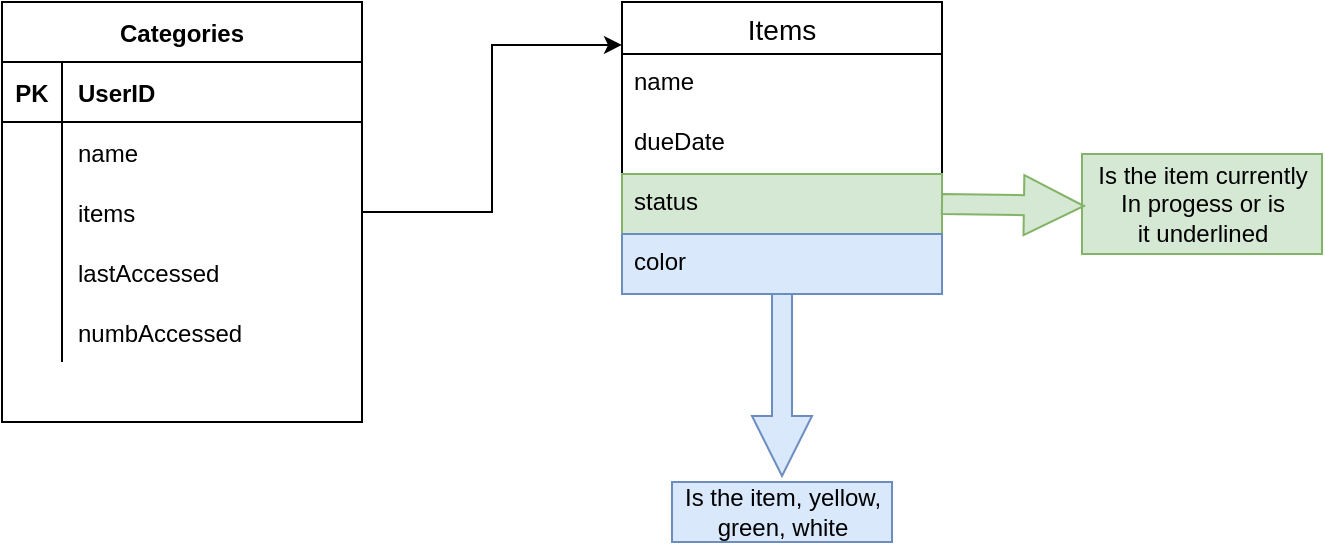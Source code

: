 <mxfile version="14.6.13" type="device"><diagram id="f1KncINRtns91m1Pc-y_" name="Page-1"><mxGraphModel dx="460" dy="813" grid="1" gridSize="10" guides="1" tooltips="1" connect="1" arrows="1" fold="1" page="1" pageScale="1" pageWidth="850" pageHeight="1100" math="0" shadow="0"><root><mxCell id="0"/><mxCell id="1" parent="0"/><mxCell id="w6zbixh_nRYB4IdvH3TB-24" value="" style="group;fontStyle=0" vertex="1" connectable="0" parent="1"><mxGeometry x="150" y="260" width="180" height="210" as="geometry"/></mxCell><mxCell id="w6zbixh_nRYB4IdvH3TB-5" value="Categories" style="shape=table;startSize=30;container=1;collapsible=1;childLayout=tableLayout;fixedRows=1;rowLines=0;fontStyle=1;align=center;resizeLast=1;" vertex="1" parent="w6zbixh_nRYB4IdvH3TB-24"><mxGeometry width="180" height="210" as="geometry"><mxRectangle width="90" height="30" as="alternateBounds"/></mxGeometry></mxCell><mxCell id="w6zbixh_nRYB4IdvH3TB-6" value="" style="shape=partialRectangle;collapsible=0;dropTarget=0;pointerEvents=0;fillColor=none;top=0;left=0;bottom=1;right=0;points=[[0,0.5],[1,0.5]];portConstraint=eastwest;" vertex="1" parent="w6zbixh_nRYB4IdvH3TB-5"><mxGeometry y="30" width="180" height="30" as="geometry"/></mxCell><mxCell id="w6zbixh_nRYB4IdvH3TB-7" value="PK" style="shape=partialRectangle;connectable=0;fillColor=none;top=0;left=0;bottom=0;right=0;fontStyle=1;overflow=hidden;" vertex="1" parent="w6zbixh_nRYB4IdvH3TB-6"><mxGeometry width="30" height="30" as="geometry"/></mxCell><mxCell id="w6zbixh_nRYB4IdvH3TB-8" value="UserID" style="shape=partialRectangle;connectable=0;fillColor=none;top=0;left=0;bottom=0;right=0;align=left;spacingLeft=6;fontStyle=1;overflow=hidden;" vertex="1" parent="w6zbixh_nRYB4IdvH3TB-6"><mxGeometry x="30" width="150" height="30" as="geometry"/></mxCell><mxCell id="w6zbixh_nRYB4IdvH3TB-9" value="" style="shape=partialRectangle;collapsible=0;dropTarget=0;pointerEvents=0;fillColor=none;top=0;left=0;bottom=0;right=0;points=[[0,0.5],[1,0.5]];portConstraint=eastwest;" vertex="1" parent="w6zbixh_nRYB4IdvH3TB-5"><mxGeometry y="60" width="180" height="30" as="geometry"/></mxCell><mxCell id="w6zbixh_nRYB4IdvH3TB-10" value="" style="shape=partialRectangle;connectable=0;fillColor=none;top=0;left=0;bottom=0;right=0;editable=1;overflow=hidden;" vertex="1" parent="w6zbixh_nRYB4IdvH3TB-9"><mxGeometry width="30" height="30" as="geometry"/></mxCell><mxCell id="w6zbixh_nRYB4IdvH3TB-11" value="name" style="shape=partialRectangle;connectable=0;fillColor=none;top=0;left=0;bottom=0;right=0;align=left;spacingLeft=6;overflow=hidden;" vertex="1" parent="w6zbixh_nRYB4IdvH3TB-9"><mxGeometry x="30" width="150" height="30" as="geometry"/></mxCell><mxCell id="w6zbixh_nRYB4IdvH3TB-12" value="" style="shape=partialRectangle;collapsible=0;dropTarget=0;pointerEvents=0;fillColor=none;top=0;left=0;bottom=0;right=0;points=[[0,0.5],[1,0.5]];portConstraint=eastwest;" vertex="1" parent="w6zbixh_nRYB4IdvH3TB-5"><mxGeometry y="90" width="180" height="30" as="geometry"/></mxCell><mxCell id="w6zbixh_nRYB4IdvH3TB-13" value="" style="shape=partialRectangle;connectable=0;fillColor=none;top=0;left=0;bottom=0;right=0;editable=1;overflow=hidden;" vertex="1" parent="w6zbixh_nRYB4IdvH3TB-12"><mxGeometry width="30" height="30" as="geometry"/></mxCell><mxCell id="w6zbixh_nRYB4IdvH3TB-14" value="items" style="shape=partialRectangle;connectable=0;fillColor=none;top=0;left=0;bottom=0;right=0;align=left;spacingLeft=6;overflow=hidden;" vertex="1" parent="w6zbixh_nRYB4IdvH3TB-12"><mxGeometry x="30" width="150" height="30" as="geometry"/></mxCell><mxCell id="w6zbixh_nRYB4IdvH3TB-55" value="" style="shape=partialRectangle;collapsible=0;dropTarget=0;pointerEvents=0;fillColor=none;top=0;left=0;bottom=0;right=0;points=[[0,0.5],[1,0.5]];portConstraint=eastwest;" vertex="1" parent="w6zbixh_nRYB4IdvH3TB-5"><mxGeometry y="120" width="180" height="30" as="geometry"/></mxCell><mxCell id="w6zbixh_nRYB4IdvH3TB-56" value="" style="shape=partialRectangle;connectable=0;fillColor=none;top=0;left=0;bottom=0;right=0;editable=1;overflow=hidden;" vertex="1" parent="w6zbixh_nRYB4IdvH3TB-55"><mxGeometry width="30" height="30" as="geometry"/></mxCell><mxCell id="w6zbixh_nRYB4IdvH3TB-57" value="lastAccessed" style="shape=partialRectangle;connectable=0;fillColor=none;top=0;left=0;bottom=0;right=0;align=left;spacingLeft=6;overflow=hidden;" vertex="1" parent="w6zbixh_nRYB4IdvH3TB-55"><mxGeometry x="30" width="150" height="30" as="geometry"/></mxCell><mxCell id="w6zbixh_nRYB4IdvH3TB-15" value="" style="shape=partialRectangle;collapsible=0;dropTarget=0;pointerEvents=0;fillColor=none;top=0;left=0;bottom=0;right=0;points=[[0,0.5],[1,0.5]];portConstraint=eastwest;" vertex="1" parent="w6zbixh_nRYB4IdvH3TB-5"><mxGeometry y="150" width="180" height="30" as="geometry"/></mxCell><mxCell id="w6zbixh_nRYB4IdvH3TB-16" value="" style="shape=partialRectangle;connectable=0;fillColor=none;top=0;left=0;bottom=0;right=0;editable=1;overflow=hidden;" vertex="1" parent="w6zbixh_nRYB4IdvH3TB-15"><mxGeometry width="30" height="30" as="geometry"/></mxCell><mxCell id="w6zbixh_nRYB4IdvH3TB-17" value="numbAccessed" style="shape=partialRectangle;connectable=0;fillColor=none;top=0;left=0;bottom=0;right=0;align=left;spacingLeft=6;overflow=hidden;" vertex="1" parent="w6zbixh_nRYB4IdvH3TB-15"><mxGeometry x="30" width="150" height="30" as="geometry"/></mxCell><mxCell id="w6zbixh_nRYB4IdvH3TB-21" value="" style="shape=partialRectangle;collapsible=0;dropTarget=0;pointerEvents=0;fillColor=none;top=0;left=0;bottom=0;right=0;points=[[0,0.5],[1,0.5]];portConstraint=eastwest;" vertex="1" parent="w6zbixh_nRYB4IdvH3TB-24"><mxGeometry y="150" width="180" height="30" as="geometry"/></mxCell><mxCell id="w6zbixh_nRYB4IdvH3TB-22" value="" style="shape=partialRectangle;connectable=0;fillColor=none;top=0;left=0;bottom=0;right=0;editable=1;overflow=hidden;" vertex="1" parent="w6zbixh_nRYB4IdvH3TB-21"><mxGeometry width="30" height="30" as="geometry"/></mxCell><mxCell id="w6zbixh_nRYB4IdvH3TB-50" style="edgeStyle=orthogonalEdgeStyle;shape=arrow;rounded=0;orthogonalLoop=1;jettySize=auto;html=1;exitX=0.5;exitY=1;exitDx=0;exitDy=0;entryX=0.5;entryY=-0.1;entryDx=0;entryDy=0;entryPerimeter=0;fillColor=#dae8fc;strokeColor=#6c8ebf;" edge="1" parent="1" source="w6zbixh_nRYB4IdvH3TB-41" target="w6zbixh_nRYB4IdvH3TB-49"><mxGeometry relative="1" as="geometry"><mxPoint x="540" y="486" as="targetPoint"/></mxGeometry></mxCell><mxCell id="w6zbixh_nRYB4IdvH3TB-41" value="Items" style="swimlane;fontStyle=0;childLayout=stackLayout;horizontal=1;startSize=26;horizontalStack=0;resizeParent=1;resizeParentMax=0;resizeLast=0;collapsible=1;marginBottom=0;align=center;fontSize=14;" vertex="1" parent="1"><mxGeometry x="460" y="260" width="160" height="146" as="geometry"/></mxCell><mxCell id="w6zbixh_nRYB4IdvH3TB-42" value="name" style="text;strokeColor=none;fillColor=none;spacingLeft=4;spacingRight=4;overflow=hidden;rotatable=0;points=[[0,0.5],[1,0.5]];portConstraint=eastwest;fontSize=12;" vertex="1" parent="w6zbixh_nRYB4IdvH3TB-41"><mxGeometry y="26" width="160" height="30" as="geometry"/></mxCell><mxCell id="w6zbixh_nRYB4IdvH3TB-43" value="dueDate" style="text;strokeColor=none;fillColor=none;spacingLeft=4;spacingRight=4;overflow=hidden;rotatable=0;points=[[0,0.5],[1,0.5]];portConstraint=eastwest;fontSize=12;" vertex="1" parent="w6zbixh_nRYB4IdvH3TB-41"><mxGeometry y="56" width="160" height="30" as="geometry"/></mxCell><mxCell id="w6zbixh_nRYB4IdvH3TB-48" value="status" style="text;strokeColor=#82b366;fillColor=#d5e8d4;spacingLeft=4;spacingRight=4;overflow=hidden;rotatable=0;points=[[0,0.5],[1,0.5]];portConstraint=eastwest;fontSize=12;" vertex="1" parent="w6zbixh_nRYB4IdvH3TB-41"><mxGeometry y="86" width="160" height="30" as="geometry"/></mxCell><mxCell id="w6zbixh_nRYB4IdvH3TB-44" value="color" style="text;strokeColor=#6c8ebf;fillColor=#dae8fc;spacingLeft=4;spacingRight=4;overflow=hidden;rotatable=0;points=[[0,0.5],[1,0.5]];portConstraint=eastwest;fontSize=12;" vertex="1" parent="w6zbixh_nRYB4IdvH3TB-41"><mxGeometry y="116" width="160" height="30" as="geometry"/></mxCell><mxCell id="w6zbixh_nRYB4IdvH3TB-45" value="Is the item currently&lt;br&gt;In progess or is&lt;br&gt;it underlined" style="text;html=1;align=center;verticalAlign=middle;resizable=0;points=[];autosize=1;strokeColor=#82b366;fillColor=#d5e8d4;" vertex="1" parent="1"><mxGeometry x="690" y="336" width="120" height="50" as="geometry"/></mxCell><mxCell id="w6zbixh_nRYB4IdvH3TB-46" style="edgeStyle=orthogonalEdgeStyle;rounded=0;orthogonalLoop=1;jettySize=auto;html=1;entryX=0.008;entryY=0.52;entryDx=0;entryDy=0;entryPerimeter=0;shape=arrow;exitX=1;exitY=0.5;exitDx=0;exitDy=0;fillColor=#d5e8d4;strokeColor=#82b366;" edge="1" parent="1" source="w6zbixh_nRYB4IdvH3TB-48" target="w6zbixh_nRYB4IdvH3TB-45"><mxGeometry relative="1" as="geometry"/></mxCell><mxCell id="w6zbixh_nRYB4IdvH3TB-47" style="edgeStyle=orthogonalEdgeStyle;rounded=0;orthogonalLoop=1;jettySize=auto;html=1;entryX=0;entryY=0.147;entryDx=0;entryDy=0;entryPerimeter=0;" edge="1" parent="1" source="w6zbixh_nRYB4IdvH3TB-12" target="w6zbixh_nRYB4IdvH3TB-41"><mxGeometry relative="1" as="geometry"/></mxCell><mxCell id="w6zbixh_nRYB4IdvH3TB-49" value="Is the item, yellow, &lt;br&gt;green, white" style="text;html=1;align=center;verticalAlign=middle;resizable=0;points=[];autosize=1;strokeColor=#6c8ebf;fillColor=#dae8fc;" vertex="1" parent="1"><mxGeometry x="485" y="500" width="110" height="30" as="geometry"/></mxCell></root></mxGraphModel></diagram></mxfile>